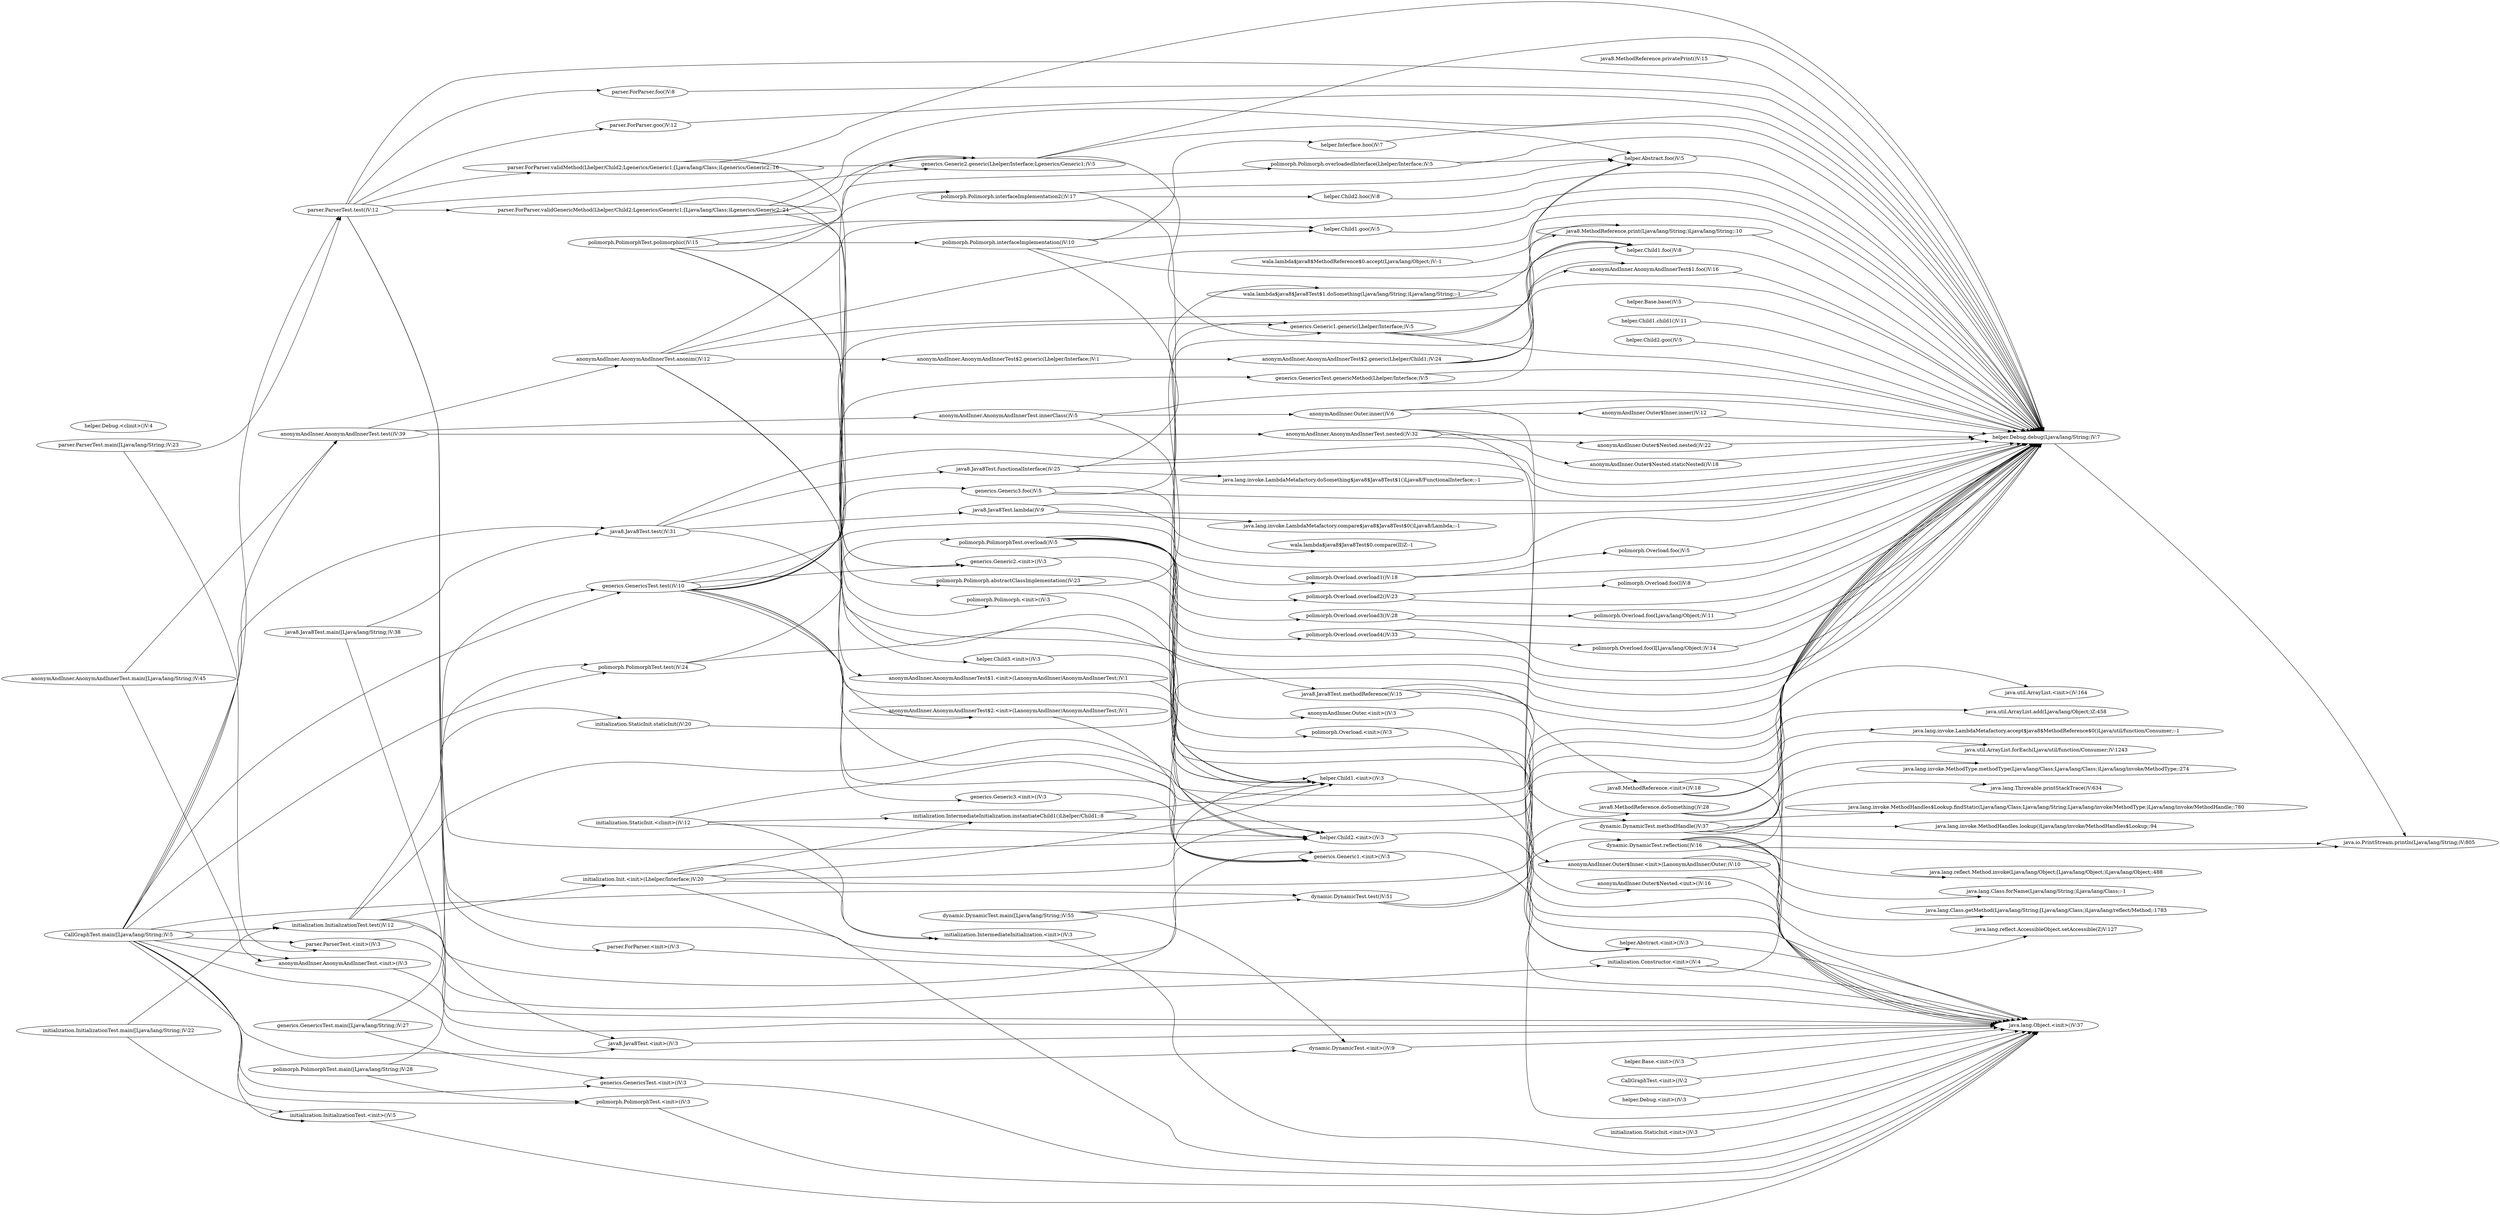 digraph graphname {
rankdir="LR";
102 [label="CallGraphTest.<init>()V:2"]
103 [label="CallGraphTest.main([Ljava/lang/String;)V:5"]
71 [label="anonymAndInner.AnonymAndInnerTest$1.<init>(LanonymAndInner/AnonymAndInnerTest;)V:1"]
63 [label="anonymAndInner.AnonymAndInnerTest$1.foo()V:16"]
61 [label="anonymAndInner.AnonymAndInnerTest$2.<init>(LanonymAndInner/AnonymAndInnerTest;)V:1"]
62 [label="anonymAndInner.AnonymAndInnerTest$2.generic(Lhelper/Child1;)V:24"]
64 [label="anonymAndInner.AnonymAndInnerTest$2.generic(Lhelper/Interface;)V:1"]
60 [label="anonymAndInner.AnonymAndInnerTest.<init>()V:3"]
70 [label="anonymAndInner.AnonymAndInnerTest.anonim()V:12"]
65 [label="anonymAndInner.AnonymAndInnerTest.innerClass()V:5"]
76 [label="anonymAndInner.AnonymAndInnerTest.main([Ljava/lang/String;)V:45"]
72 [label="anonymAndInner.AnonymAndInnerTest.nested()V:32"]
75 [label="anonymAndInner.AnonymAndInnerTest.test()V:39"]
68 [label="anonymAndInner.Outer$Inner.<init>(LanonymAndInner/Outer;)V:10"]
69 [label="anonymAndInner.Outer$Inner.inner()V:12"]
73 [label="anonymAndInner.Outer$Nested.<init>()V:16"]
0 [label="anonymAndInner.Outer$Nested.nested()V:22"]
74 [label="anonymAndInner.Outer$Nested.staticNested()V:18"]
66 [label="anonymAndInner.Outer.<init>()V:3"]
67 [label="anonymAndInner.Outer.inner()V:6"]
35 [label="dynamic.DynamicTest.<init>()V:9"]
47 [label="dynamic.DynamicTest.main([Ljava/lang/String;)V:55"]
41 [label="dynamic.DynamicTest.methodHandle()V:37"]
36 [label="dynamic.DynamicTest.reflection()V:16"]
46 [label="dynamic.DynamicTest.test()V:51"]
30 [label="generics.Generic1.<init>()V:3"]
32 [label="generics.Generic1.generic(Lhelper/Interface;)V:5"]
52 [label="generics.Generic2.<init>()V:3"]
53 [label="generics.Generic2.generic(Lhelper/Interface;Lgenerics/Generic1;)V:5"]
29 [label="generics.Generic3.<init>()V:3"]
31 [label="generics.Generic3.foo()V:5"]
77 [label="generics.GenericsTest.<init>()V:3"]
78 [label="generics.GenericsTest.genericMethod(Lhelper/Interface;)V:5"]
80 [label="generics.GenericsTest.main([Ljava/lang/String;)V:27"]
79 [label="generics.GenericsTest.test()V:10"]
17 [label="helper.Abstract.<init>()V:3"]
34 [label="helper.Abstract.foo()V:5"]
114 [label="helper.Base.<init>()V:3"]
115 [label="helper.Base.base()V:5"]
20 [label="helper.Child1.<init>()V:3"]
56 [label="helper.Child1.child1()V:11"]
33 [label="helper.Child1.foo()V:8"]
55 [label="helper.Child1.goo()V:5"]
16 [label="helper.Child2.<init>()V:3"]
116 [label="helper.Child2.goo()V:5"]
99 [label="helper.Child2.hoo()V:8"]
15 [label="helper.Child3.<init>()V:3"]
13 [label="helper.Debug.<clinit>()V:4"]
14 [label="helper.Debug.<init>()V:3"]
1 [label="helper.Debug.debug(Ljava/lang/String;)V:7"]
98 [label="helper.Interface.hoo()V:7"]
25 [label="initialization.Constructor.<init>()V:4"]
24 [label="initialization.Init.<init>(Lhelper/Interface;)V:20"]
21 [label="initialization.InitializationTest.<init>()V:5"]
26 [label="initialization.InitializationTest.main([Ljava/lang/String;)V:22"]
22 [label="initialization.InitializationTest.test()V:12"]
18 [label="initialization.IntermediateInitialization.<init>()V:3"]
19 [label="initialization.IntermediateInitialization.instantiateChild1()Lhelper/Child1;:8"]
27 [label="initialization.StaticInit.<clinit>()V:12"]
28 [label="initialization.StaticInit.<init>()V:3"]
23 [label="initialization.StaticInit.staticInit()V:20"]
2 [label="java.io.PrintStream.println(Ljava/lang/String;)V:805"]
37 [label="java.lang.Class.forName(Ljava/lang/String;)Ljava/lang/Class;:-1"]
38 [label="java.lang.Class.getMethod(Ljava/lang/String;[Ljava/lang/Class;)Ljava/lang/reflect/Method;:1783"]
6 [label="java.lang.Object.<init>()V:37"]
45 [label="java.lang.Throwable.printStackTrace()V:634"]
10 [label="java.lang.invoke.LambdaMetafactory.accept$java8$MethodReference$0()Ljava/util/function/Consumer;:-1"]
111 [label="java.lang.invoke.LambdaMetafactory.compare$java8$Java8Test$0()Ljava8/Lambda;:-1"]
109 [label="java.lang.invoke.LambdaMetafactory.doSomething$java8$Java8Test$1()Ljava8/FunctionalInterface;:-1"]
44 [label="java.lang.invoke.MethodHandles$Lookup.findStatic(Ljava/lang/Class;Ljava/lang/String;Ljava/lang/invoke/MethodType;)Ljava/lang/invoke/MethodHandle;:780"]
43 [label="java.lang.invoke.MethodHandles.lookup()Ljava/lang/invoke/MethodHandles$Lookup;:94"]
42 [label="java.lang.invoke.MethodType.methodType(Ljava/lang/Class;Ljava/lang/Class;)Ljava/lang/invoke/MethodType;:274"]
39 [label="java.lang.reflect.AccessibleObject.setAccessible(Z)V:127"]
40 [label="java.lang.reflect.Method.invoke(Ljava/lang/Object;[Ljava/lang/Object;)Ljava/lang/Object;:488"]
7 [label="java.util.ArrayList.<init>()V:164"]
8 [label="java.util.ArrayList.add(Ljava/lang/Object;)Z:458"]
11 [label="java.util.ArrayList.forEach(Ljava/util/function/Consumer;)V:1243"]
104 [label="java8.Java8Test.<init>()V:3"]
108 [label="java8.Java8Test.functionalInterface()V:25"]
106 [label="java8.Java8Test.lambda()V:9"]
113 [label="java8.Java8Test.main([Ljava/lang/String;)V:38"]
107 [label="java8.Java8Test.methodReference()V:15"]
105 [label="java8.Java8Test.test()V:31"]
5 [label="java8.MethodReference.<init>()V:18"]
9 [label="java8.MethodReference.doSomething()V:28"]
3 [label="java8.MethodReference.print(Ljava/lang/String;)Ljava/lang/String;:10"]
4 [label="java8.MethodReference.privatePrint()V:15"]
48 [label="parser.ForParser.<init>()V:3"]
49 [label="parser.ForParser.foo()V:8"]
50 [label="parser.ForParser.goo()V:12"]
54 [label="parser.ForParser.validGenericMethod(Lhelper/Child2;Lgenerics/Generic1;[Ljava/lang/Class;)Lgenerics/Generic2;:24"]
51 [label="parser.ForParser.validMethod(Lhelper/Child2;Lgenerics/Generic1;[Ljava/lang/Class;)Lgenerics/Generic2;:16"]
57 [label="parser.ParserTest.<init>()V:3"]
59 [label="parser.ParserTest.main([Ljava/lang/String;)V:23"]
58 [label="parser.ParserTest.test()V:12"]
83 [label="polimorph.Overload.<init>()V:3"]
88 [label="polimorph.Overload.foo()V:5"]
89 [label="polimorph.Overload.foo(I)V:8"]
91 [label="polimorph.Overload.foo(I[Ljava/lang/Object;)V:14"]
90 [label="polimorph.Overload.foo(Ljava/lang/Object;)V:11"]
84 [label="polimorph.Overload.overload1()V:18"]
85 [label="polimorph.Overload.overload2()V:23"]
86 [label="polimorph.Overload.overload3()V:28"]
87 [label="polimorph.Overload.overload4()V:33"]
93 [label="polimorph.Polimorph.<init>()V:3"]
96 [label="polimorph.Polimorph.abstractClassImplementation()V:23"]
94 [label="polimorph.Polimorph.interfaceImplementation()V:10"]
95 [label="polimorph.Polimorph.interfaceImplementation2()V:17"]
97 [label="polimorph.Polimorph.overloadedInterface(Lhelper/Interface;)V:5"]
81 [label="polimorph.PolimorphTest.<init>()V:3"]
101 [label="polimorph.PolimorphTest.main([Ljava/lang/String;)V:28"]
82 [label="polimorph.PolimorphTest.overload()V:5"]
92 [label="polimorph.PolimorphTest.polimorphic()V:15"]
100 [label="polimorph.PolimorphTest.test()V:24"]
112 [label="wala.lambda$java8$Java8Test$0.compare(II)Z:-1"]
110 [label="wala.lambda$java8$Java8Test$1.doSomething(Ljava/lang/String;)Ljava/lang/String;:-1"]
12 [label="wala.lambda$java8$MethodReference$0.accept(Ljava/lang/Object;)V:-1"]
0 -> 1
1 -> 2
3 -> 1
4 -> 1
5 -> 6
5 -> 7
5 -> 8
9 -> 10
9 -> 11
12 -> 3
14 -> 6
15 -> 16
16 -> 17
17 -> 6
18 -> 6
19 -> 1
19 -> 20
20 -> 17
21 -> 6
22 -> 1
22 -> 20
22 -> 23
22 -> 24
22 -> 25
23 -> 1
24 -> 1
24 -> 6
24 -> 16
24 -> 18
24 -> 19
24 -> 20
25 -> 1
25 -> 6
26 -> 21
26 -> 22
27 -> 1
27 -> 16
27 -> 18
27 -> 19
28 -> 6
29 -> 30
30 -> 6
31 -> 1
31 -> 20
31 -> 32
32 -> 1
32 -> 33
32 -> 34
33 -> 1
34 -> 1
35 -> 6
36 -> 1
36 -> 2
36 -> 37
36 -> 38
36 -> 39
36 -> 40
41 -> 1
41 -> 2
41 -> 42
41 -> 43
41 -> 44
41 -> 45
46 -> 36
46 -> 41
47 -> 35
47 -> 46
48 -> 6
49 -> 1
50 -> 1
51 -> 1
51 -> 52
51 -> 53
52 -> 6
53 -> 1
53 -> 32
53 -> 34
54 -> 1
54 -> 30
54 -> 52
54 -> 53
55 -> 1
56 -> 1
57 -> 6
58 -> 1
58 -> 16
58 -> 30
58 -> 48
58 -> 49
58 -> 50
58 -> 51
58 -> 53
58 -> 54
59 -> 57
59 -> 58
60 -> 6
61 -> 30
62 -> 1
62 -> 33
62 -> 63
63 -> 1
64 -> 62
65 -> 1
65 -> 66
65 -> 67
66 -> 6
67 -> 1
67 -> 68
67 -> 69
68 -> 6
69 -> 1
70 -> 1
70 -> 55
70 -> 61
70 -> 63
70 -> 64
70 -> 71
71 -> 20
72 -> 0
72 -> 1
72 -> 73
72 -> 74
73 -> 6
74 -> 1
75 -> 65
75 -> 70
75 -> 72
76 -> 60
76 -> 75
77 -> 6
78 -> 1
78 -> 34
79 -> 1
79 -> 16
79 -> 20
79 -> 29
79 -> 30
79 -> 31
79 -> 32
79 -> 52
79 -> 53
79 -> 78
80 -> 77
80 -> 79
81 -> 6
82 -> 1
82 -> 83
82 -> 84
82 -> 85
82 -> 86
82 -> 87
83 -> 6
84 -> 1
84 -> 88
85 -> 1
85 -> 89
86 -> 1
86 -> 90
87 -> 1
87 -> 91
88 -> 1
89 -> 1
90 -> 1
91 -> 1
92 -> 1
92 -> 15
92 -> 93
92 -> 94
92 -> 95
92 -> 96
92 -> 97
93 -> 6
94 -> 20
94 -> 33
94 -> 55
94 -> 98
95 -> 16
95 -> 34
95 -> 99
96 -> 20
96 -> 33
97 -> 1
97 -> 34
98 -> 1
99 -> 1
100 -> 1
100 -> 82
101 -> 81
101 -> 100
102 -> 6
103 -> 21
103 -> 22
103 -> 35
103 -> 46
103 -> 57
103 -> 58
103 -> 60
103 -> 75
103 -> 77
103 -> 79
103 -> 81
103 -> 100
103 -> 104
103 -> 105
104 -> 6
105 -> 1
105 -> 106
105 -> 107
105 -> 108
106 -> 1
106 -> 111
106 -> 112
107 -> 1
107 -> 5
107 -> 9
108 -> 1
108 -> 109
108 -> 110
110 -> 3
113 -> 104
113 -> 105
114 -> 6
115 -> 1
116 -> 1
}
